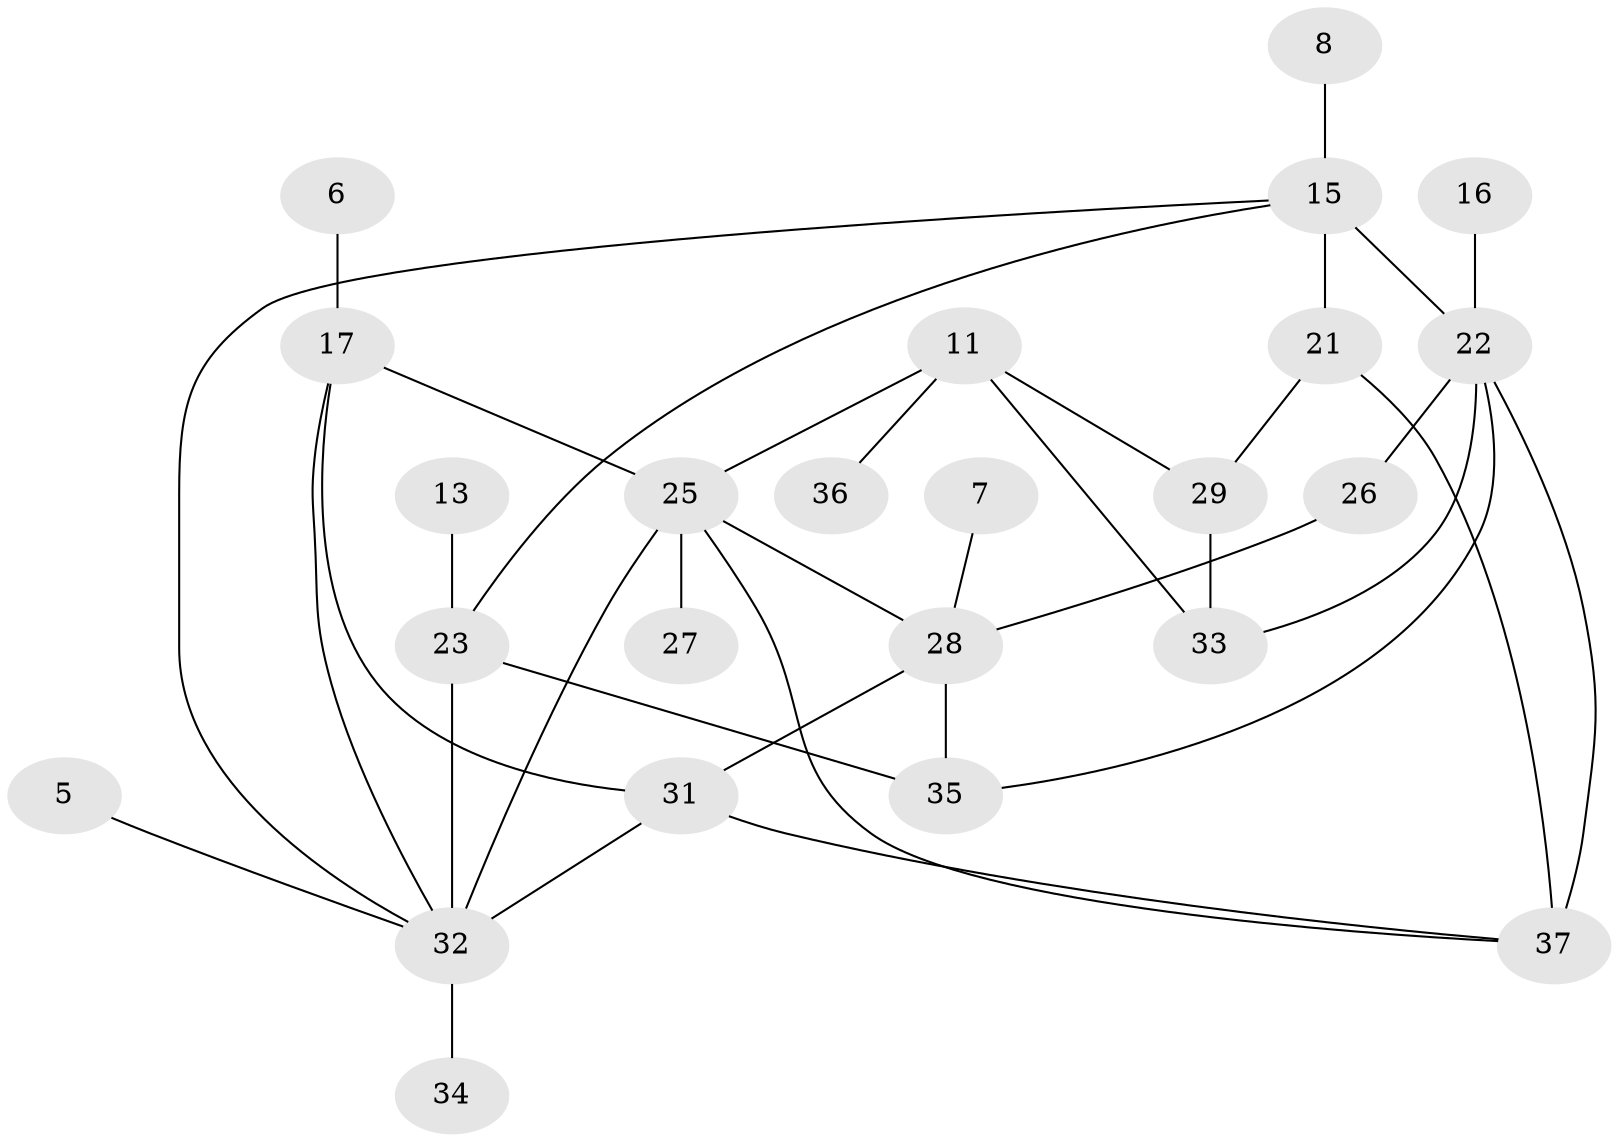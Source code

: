 // original degree distribution, {4: 0.0898876404494382, 3: 0.1797752808988764, 6: 0.056179775280898875, 0: 0.12359550561797752, 1: 0.3146067415730337, 2: 0.19101123595505617, 5: 0.033707865168539325, 7: 0.011235955056179775}
// Generated by graph-tools (version 1.1) at 2025/35/03/04/25 23:35:53]
// undirected, 24 vertices, 36 edges
graph export_dot {
  node [color=gray90,style=filled];
  5;
  6;
  7;
  8;
  11;
  13;
  15;
  16;
  17;
  21;
  22;
  23;
  25;
  26;
  27;
  28;
  29;
  31;
  32;
  33;
  34;
  35;
  36;
  37;
  5 -- 32 [weight=1.0];
  6 -- 17 [weight=1.0];
  7 -- 28 [weight=1.0];
  8 -- 15 [weight=1.0];
  11 -- 25 [weight=1.0];
  11 -- 29 [weight=1.0];
  11 -- 33 [weight=1.0];
  11 -- 36 [weight=1.0];
  13 -- 23 [weight=2.0];
  15 -- 21 [weight=1.0];
  15 -- 22 [weight=2.0];
  15 -- 23 [weight=1.0];
  15 -- 32 [weight=1.0];
  16 -- 22 [weight=1.0];
  17 -- 25 [weight=1.0];
  17 -- 31 [weight=2.0];
  17 -- 32 [weight=1.0];
  21 -- 29 [weight=1.0];
  21 -- 37 [weight=2.0];
  22 -- 26 [weight=1.0];
  22 -- 33 [weight=1.0];
  22 -- 35 [weight=1.0];
  22 -- 37 [weight=1.0];
  23 -- 32 [weight=3.0];
  23 -- 35 [weight=1.0];
  25 -- 27 [weight=1.0];
  25 -- 28 [weight=1.0];
  25 -- 32 [weight=1.0];
  25 -- 37 [weight=1.0];
  26 -- 28 [weight=1.0];
  28 -- 31 [weight=1.0];
  28 -- 35 [weight=1.0];
  29 -- 33 [weight=1.0];
  31 -- 32 [weight=2.0];
  31 -- 37 [weight=1.0];
  32 -- 34 [weight=2.0];
}
